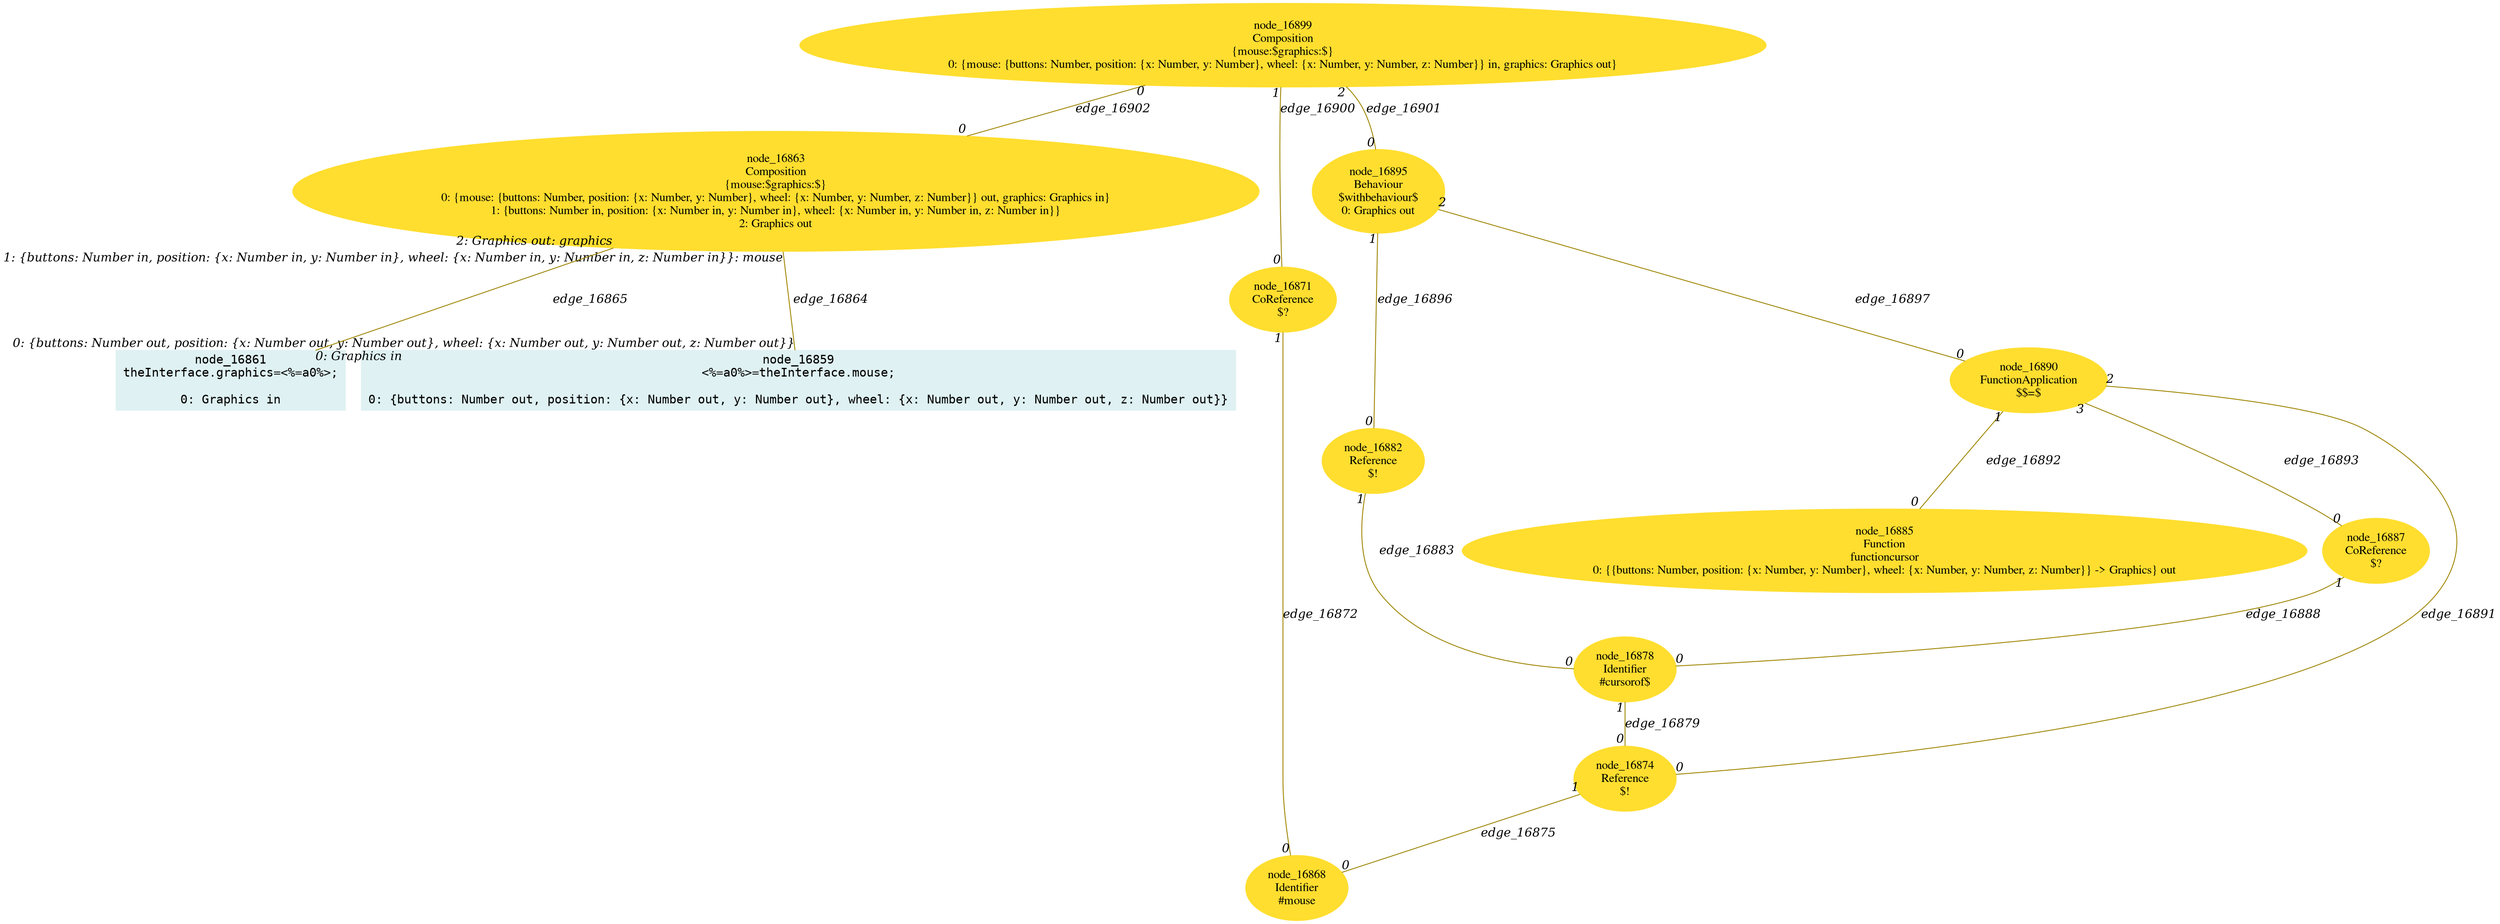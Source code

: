 digraph g{node_16859 [shape="box", style="filled", color="#dff1f2", fontname="Courier", label="node_16859
<%=a0%>=theInterface.mouse;

0: {buttons: Number out, position: {x: Number out, y: Number out}, wheel: {x: Number out, y: Number out, z: Number out}}" ]
node_16861 [shape="box", style="filled", color="#dff1f2", fontname="Courier", label="node_16861
theInterface.graphics=<%=a0%>;

0: Graphics in" ]
node_16863 [shape="ellipse", style="filled", color="#ffde2f", fontname="Times", label="node_16863
Composition
{mouse:$graphics:$}
0: {mouse: {buttons: Number, position: {x: Number, y: Number}, wheel: {x: Number, y: Number, z: Number}} out, graphics: Graphics in}
1: {buttons: Number in, position: {x: Number in, y: Number in}, wheel: {x: Number in, y: Number in, z: Number in}}
2: Graphics out" ]
node_16868 [shape="ellipse", style="filled", color="#ffde2f", fontname="Times", label="node_16868
Identifier
#mouse
" ]
node_16871 [shape="ellipse", style="filled", color="#ffde2f", fontname="Times", label="node_16871
CoReference
$?
" ]
node_16874 [shape="ellipse", style="filled", color="#ffde2f", fontname="Times", label="node_16874
Reference
$!
" ]
node_16878 [shape="ellipse", style="filled", color="#ffde2f", fontname="Times", label="node_16878
Identifier
#cursorof$
" ]
node_16882 [shape="ellipse", style="filled", color="#ffde2f", fontname="Times", label="node_16882
Reference
$!
" ]
node_16885 [shape="ellipse", style="filled", color="#ffde2f", fontname="Times", label="node_16885
Function
functioncursor
0: {{buttons: Number, position: {x: Number, y: Number}, wheel: {x: Number, y: Number, z: Number}} -> Graphics} out" ]
node_16887 [shape="ellipse", style="filled", color="#ffde2f", fontname="Times", label="node_16887
CoReference
$?
" ]
node_16890 [shape="ellipse", style="filled", color="#ffde2f", fontname="Times", label="node_16890
FunctionApplication
$$=$
" ]
node_16895 [shape="ellipse", style="filled", color="#ffde2f", fontname="Times", label="node_16895
Behaviour
$withbehaviour$
0: Graphics out" ]
node_16899 [shape="ellipse", style="filled", color="#ffde2f", fontname="Times", label="node_16899
Composition
{mouse:$graphics:$}
0: {mouse: {buttons: Number, position: {x: Number, y: Number}, wheel: {x: Number, y: Number, z: Number}} in, graphics: Graphics out}" ]
node_16863 -> node_16859 [dir=none, arrowHead=none, fontname="Times-Italic", arrowsize=1, color="#9d8400", label="edge_16864",  headlabel="0: {buttons: Number out, position: {x: Number out, y: Number out}, wheel: {x: Number out, y: Number out, z: Number out}}", taillabel="1: {buttons: Number in, position: {x: Number in, y: Number in}, wheel: {x: Number in, y: Number in, z: Number in}}: mouse" ]
node_16863 -> node_16861 [dir=none, arrowHead=none, fontname="Times-Italic", arrowsize=1, color="#9d8400", label="edge_16865",  headlabel="0: Graphics in", taillabel="2: Graphics out: graphics" ]
node_16871 -> node_16868 [dir=none, arrowHead=none, fontname="Times-Italic", arrowsize=1, color="#9d8400", label="edge_16872",  headlabel="0", taillabel="1" ]
node_16874 -> node_16868 [dir=none, arrowHead=none, fontname="Times-Italic", arrowsize=1, color="#9d8400", label="edge_16875",  headlabel="0", taillabel="1" ]
node_16878 -> node_16874 [dir=none, arrowHead=none, fontname="Times-Italic", arrowsize=1, color="#9d8400", label="edge_16879",  headlabel="0", taillabel="1" ]
node_16882 -> node_16878 [dir=none, arrowHead=none, fontname="Times-Italic", arrowsize=1, color="#9d8400", label="edge_16883",  headlabel="0", taillabel="1" ]
node_16887 -> node_16878 [dir=none, arrowHead=none, fontname="Times-Italic", arrowsize=1, color="#9d8400", label="edge_16888",  headlabel="0", taillabel="1" ]
node_16890 -> node_16874 [dir=none, arrowHead=none, fontname="Times-Italic", arrowsize=1, color="#9d8400", label="edge_16891",  headlabel="0", taillabel="2" ]
node_16890 -> node_16885 [dir=none, arrowHead=none, fontname="Times-Italic", arrowsize=1, color="#9d8400", label="edge_16892",  headlabel="0", taillabel="1" ]
node_16890 -> node_16887 [dir=none, arrowHead=none, fontname="Times-Italic", arrowsize=1, color="#9d8400", label="edge_16893",  headlabel="0", taillabel="3" ]
node_16895 -> node_16882 [dir=none, arrowHead=none, fontname="Times-Italic", arrowsize=1, color="#9d8400", label="edge_16896",  headlabel="0", taillabel="1" ]
node_16895 -> node_16890 [dir=none, arrowHead=none, fontname="Times-Italic", arrowsize=1, color="#9d8400", label="edge_16897",  headlabel="0", taillabel="2" ]
node_16899 -> node_16871 [dir=none, arrowHead=none, fontname="Times-Italic", arrowsize=1, color="#9d8400", label="edge_16900",  headlabel="0", taillabel="1" ]
node_16899 -> node_16895 [dir=none, arrowHead=none, fontname="Times-Italic", arrowsize=1, color="#9d8400", label="edge_16901",  headlabel="0", taillabel="2" ]
node_16899 -> node_16863 [dir=none, arrowHead=none, fontname="Times-Italic", arrowsize=1, color="#9d8400", label="edge_16902",  headlabel="0", taillabel="0" ]
}